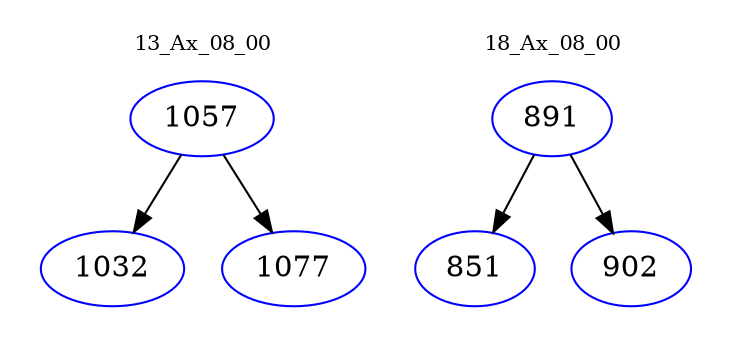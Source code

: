 digraph{
subgraph cluster_0 {
color = white
label = "13_Ax_08_00";
fontsize=10;
T0_1057 [label="1057", color="blue"]
T0_1057 -> T0_1032 [color="black"]
T0_1032 [label="1032", color="blue"]
T0_1057 -> T0_1077 [color="black"]
T0_1077 [label="1077", color="blue"]
}
subgraph cluster_1 {
color = white
label = "18_Ax_08_00";
fontsize=10;
T1_891 [label="891", color="blue"]
T1_891 -> T1_851 [color="black"]
T1_851 [label="851", color="blue"]
T1_891 -> T1_902 [color="black"]
T1_902 [label="902", color="blue"]
}
}
